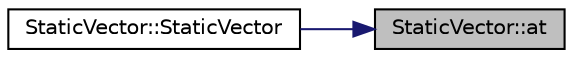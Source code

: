 digraph "StaticVector::at"
{
 // LATEX_PDF_SIZE
  edge [fontname="Helvetica",fontsize="10",labelfontname="Helvetica",labelfontsize="10"];
  node [fontname="Helvetica",fontsize="10",shape=record];
  rankdir="RL";
  Node1 [label="StaticVector::at",height=0.2,width=0.4,color="black", fillcolor="grey75", style="filled", fontcolor="black",tooltip=" "];
  Node1 -> Node2 [dir="back",color="midnightblue",fontsize="10",style="solid",fontname="Helvetica"];
  Node2 [label="StaticVector::StaticVector",height=0.2,width=0.4,color="black", fillcolor="white", style="filled",URL="$class_static_vector.html#ac40be1900d0ae81a8a105386fd8c7fe2",tooltip=" "];
}
